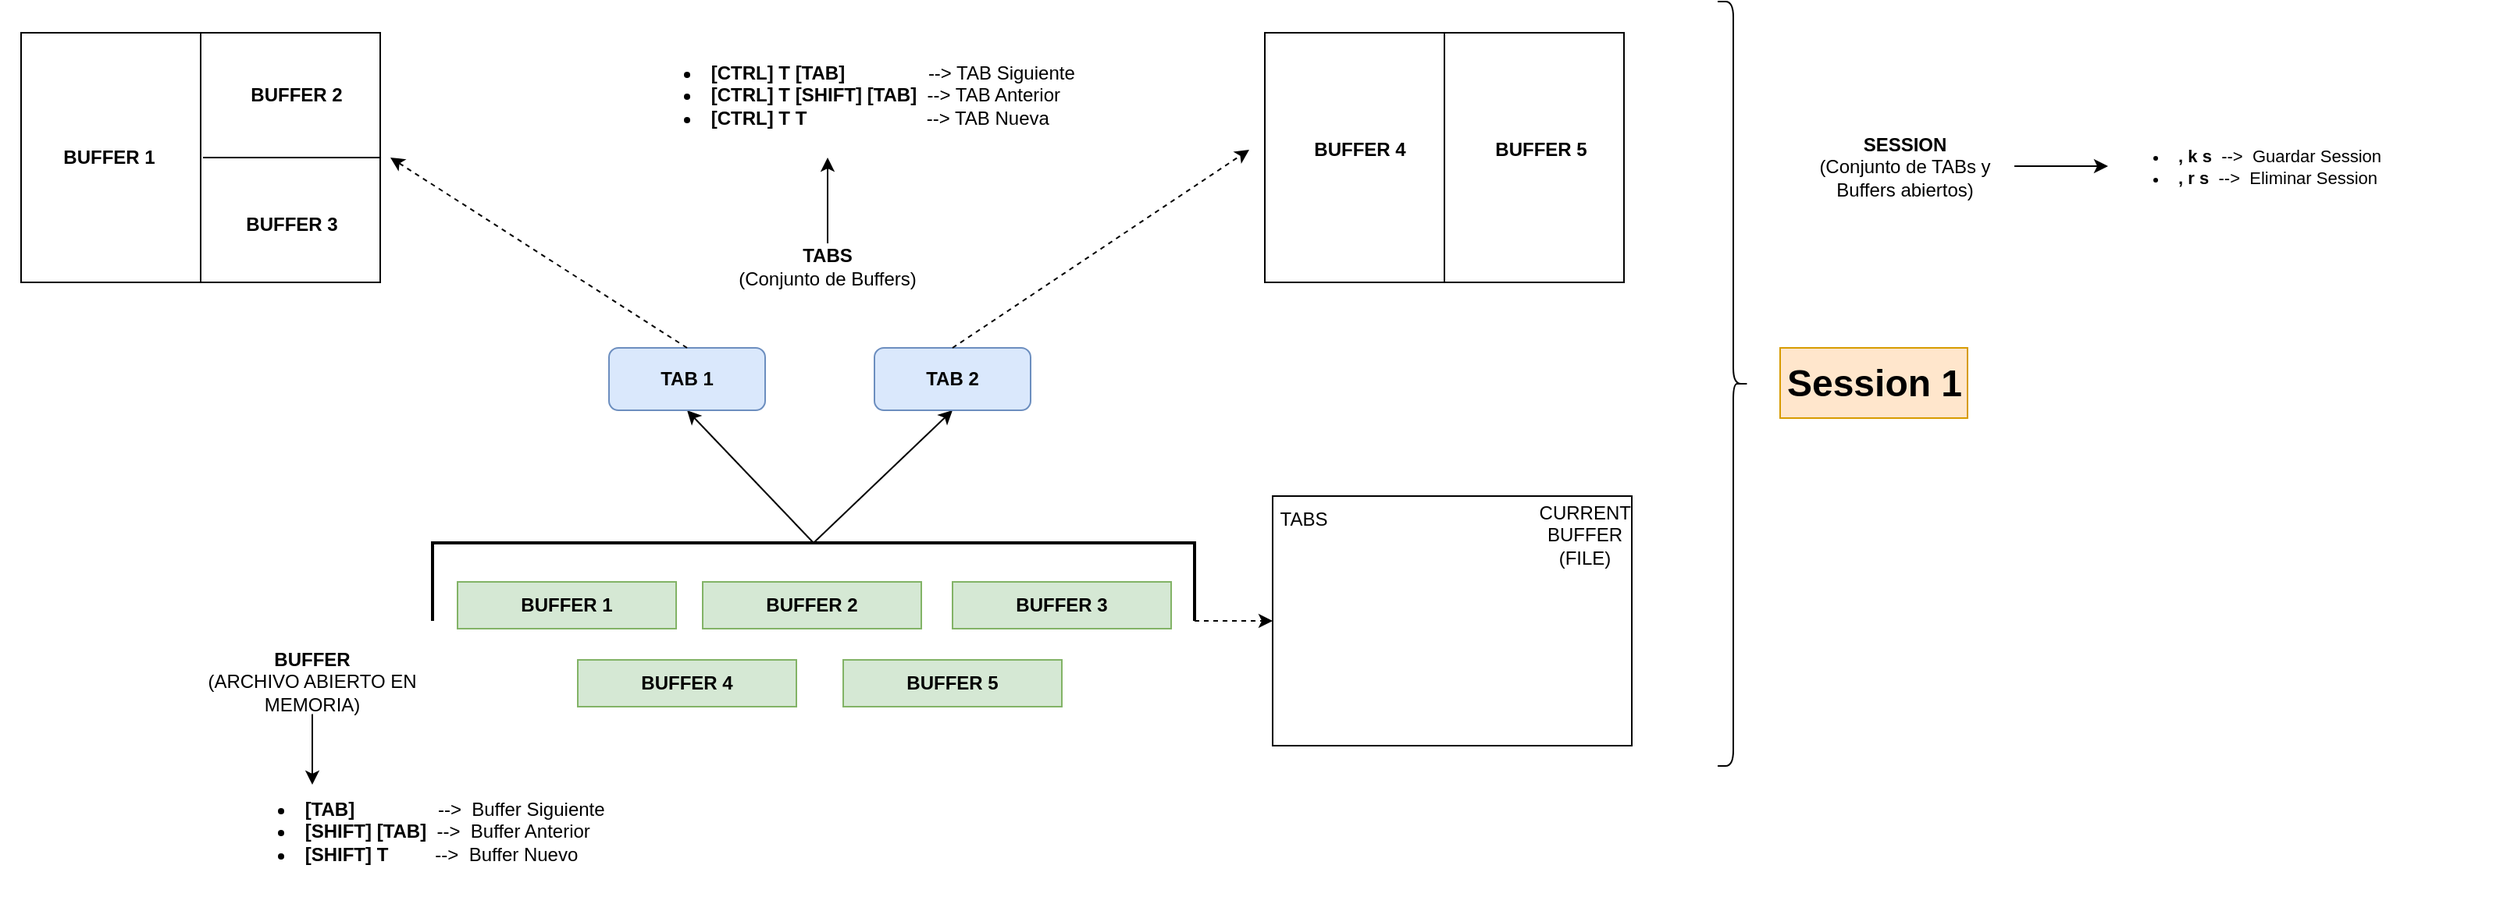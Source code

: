 <mxfile version="20.0.3" type="device"><diagram id="zB4sr5O8rqRqC5Dg_wLf" name="Page-1"><mxGraphModel dx="897" dy="559" grid="1" gridSize="10" guides="1" tooltips="1" connect="1" arrows="1" fold="1" page="1" pageScale="1" pageWidth="827" pageHeight="1169" math="0" shadow="0"><root><mxCell id="0"/><mxCell id="1" parent="0"/><mxCell id="D7wprRCxp99t7g1xdDNY-1" value="" style="rounded=0;whiteSpace=wrap;html=1;" parent="1" vertex="1"><mxGeometry x="845" y="347" width="230" height="160" as="geometry"/></mxCell><mxCell id="D7wprRCxp99t7g1xdDNY-2" value="&lt;div&gt;TABS&lt;/div&gt;" style="text;html=1;strokeColor=none;fillColor=none;align=center;verticalAlign=middle;whiteSpace=wrap;rounded=0;" parent="1" vertex="1"><mxGeometry x="835" y="347" width="60" height="30" as="geometry"/></mxCell><mxCell id="D7wprRCxp99t7g1xdDNY-3" value="&lt;div&gt;CURRENT BUFFER&lt;/div&gt;&lt;div&gt;(FILE)&lt;br&gt;&lt;/div&gt;" style="text;html=1;strokeColor=none;fillColor=none;align=center;verticalAlign=middle;whiteSpace=wrap;rounded=0;" parent="1" vertex="1"><mxGeometry x="1015" y="357" width="60" height="30" as="geometry"/></mxCell><mxCell id="D7wprRCxp99t7g1xdDNY-39" style="edgeStyle=none;rounded=0;orthogonalLoop=1;jettySize=auto;html=1;exitX=0.5;exitY=0.933;exitDx=0;exitDy=0;endArrow=classic;endFill=1;exitPerimeter=0;" parent="1" source="D7wprRCxp99t7g1xdDNY-4" edge="1"><mxGeometry relative="1" as="geometry"><mxPoint x="230" y="532" as="targetPoint"/></mxGeometry></mxCell><mxCell id="D7wprRCxp99t7g1xdDNY-4" value="&lt;div&gt;&lt;b&gt;BUFFER&lt;/b&gt;&lt;/div&gt;&lt;div&gt;(ARCHIVO ABIERTO EN MEMORIA)&lt;br&gt;&lt;/div&gt;" style="text;html=1;strokeColor=none;fillColor=none;align=center;verticalAlign=middle;whiteSpace=wrap;rounded=0;" parent="1" vertex="1"><mxGeometry x="160" y="442" width="140" height="48" as="geometry"/></mxCell><mxCell id="D7wprRCxp99t7g1xdDNY-15" style="rounded=0;orthogonalLoop=1;jettySize=auto;html=1;exitX=0;exitY=0.5;exitDx=0;exitDy=0;exitPerimeter=0;entryX=0.5;entryY=1;entryDx=0;entryDy=0;" parent="1" source="D7wprRCxp99t7g1xdDNY-9" target="D7wprRCxp99t7g1xdDNY-13" edge="1"><mxGeometry relative="1" as="geometry"/></mxCell><mxCell id="D7wprRCxp99t7g1xdDNY-16" style="edgeStyle=none;rounded=0;orthogonalLoop=1;jettySize=auto;html=1;exitX=0;exitY=0.5;exitDx=0;exitDy=0;exitPerimeter=0;entryX=0.5;entryY=1;entryDx=0;entryDy=0;" parent="1" source="D7wprRCxp99t7g1xdDNY-9" target="D7wprRCxp99t7g1xdDNY-14" edge="1"><mxGeometry relative="1" as="geometry"/></mxCell><mxCell id="D7wprRCxp99t7g1xdDNY-50" style="edgeStyle=none;rounded=0;orthogonalLoop=1;jettySize=auto;html=1;exitX=1;exitY=0;exitDx=0;exitDy=0;exitPerimeter=0;entryX=0;entryY=0.5;entryDx=0;entryDy=0;dashed=1;endArrow=classic;endFill=1;" parent="1" source="D7wprRCxp99t7g1xdDNY-9" target="D7wprRCxp99t7g1xdDNY-1" edge="1"><mxGeometry relative="1" as="geometry"/></mxCell><mxCell id="D7wprRCxp99t7g1xdDNY-9" value="" style="strokeWidth=2;html=1;shape=mxgraph.flowchart.annotation_1;align=left;pointerEvents=1;rotation=90;" parent="1" vertex="1"><mxGeometry x="526" y="158" width="50" height="488" as="geometry"/></mxCell><mxCell id="D7wprRCxp99t7g1xdDNY-10" value="&lt;div&gt;&lt;b&gt;BUFFER 1&lt;br&gt;&lt;/b&gt;&lt;/div&gt;" style="text;html=1;strokeColor=#82b366;fillColor=#d5e8d4;align=center;verticalAlign=middle;whiteSpace=wrap;rounded=0;" parent="1" vertex="1"><mxGeometry x="323" y="402" width="140" height="30" as="geometry"/></mxCell><mxCell id="D7wprRCxp99t7g1xdDNY-11" value="&lt;div&gt;&lt;b&gt;BUFFER 2&lt;br&gt;&lt;/b&gt;&lt;/div&gt;" style="text;html=1;strokeColor=#82b366;fillColor=#d5e8d4;align=center;verticalAlign=middle;whiteSpace=wrap;rounded=0;" parent="1" vertex="1"><mxGeometry x="480" y="402" width="140" height="30" as="geometry"/></mxCell><mxCell id="D7wprRCxp99t7g1xdDNY-12" value="&lt;div&gt;&lt;b&gt;BUFFER 3&lt;br&gt;&lt;/b&gt;&lt;/div&gt;" style="text;html=1;strokeColor=#82b366;fillColor=#d5e8d4;align=center;verticalAlign=middle;whiteSpace=wrap;rounded=0;" parent="1" vertex="1"><mxGeometry x="640" y="402" width="140" height="30" as="geometry"/></mxCell><mxCell id="D7wprRCxp99t7g1xdDNY-13" value="&lt;b&gt;TAB 1&lt;/b&gt;" style="rounded=1;whiteSpace=wrap;html=1;fillColor=#dae8fc;strokeColor=#6c8ebf;" parent="1" vertex="1"><mxGeometry x="420" y="252" width="100" height="40" as="geometry"/></mxCell><mxCell id="D7wprRCxp99t7g1xdDNY-14" value="&lt;b&gt;TAB 2&lt;/b&gt;" style="rounded=1;whiteSpace=wrap;html=1;fillColor=#dae8fc;strokeColor=#6c8ebf;" parent="1" vertex="1"><mxGeometry x="590" y="252" width="100" height="40" as="geometry"/></mxCell><mxCell id="D7wprRCxp99t7g1xdDNY-20" style="edgeStyle=none;rounded=0;orthogonalLoop=1;jettySize=auto;html=1;exitX=1;exitY=0.5;exitDx=0;exitDy=0;endArrow=none;endFill=0;" parent="1" source="D7wprRCxp99t7g1xdDNY-17" edge="1"><mxGeometry relative="1" as="geometry"><mxPoint x="160" y="130" as="targetPoint"/></mxGeometry></mxCell><mxCell id="D7wprRCxp99t7g1xdDNY-17" value="" style="rounded=0;whiteSpace=wrap;html=1;" parent="1" vertex="1"><mxGeometry x="43.5" y="50" width="230" height="160" as="geometry"/></mxCell><mxCell id="D7wprRCxp99t7g1xdDNY-19" style="edgeStyle=none;rounded=0;orthogonalLoop=1;jettySize=auto;html=1;exitX=0.5;exitY=0;exitDx=0;exitDy=0;entryX=0.5;entryY=1;entryDx=0;entryDy=0;endArrow=none;endFill=0;" parent="1" source="D7wprRCxp99t7g1xdDNY-17" target="D7wprRCxp99t7g1xdDNY-17" edge="1"><mxGeometry relative="1" as="geometry"/></mxCell><mxCell id="D7wprRCxp99t7g1xdDNY-21" style="edgeStyle=none;rounded=0;orthogonalLoop=1;jettySize=auto;html=1;exitX=1;exitY=0.5;exitDx=0;exitDy=0;endArrow=none;endFill=0;" parent="1" source="D7wprRCxp99t7g1xdDNY-17" edge="1"><mxGeometry relative="1" as="geometry"><mxPoint x="160" y="130" as="targetPoint"/></mxGeometry></mxCell><mxCell id="D7wprRCxp99t7g1xdDNY-22" value="&lt;div&gt;&lt;b&gt;BUFFER 1&lt;br&gt;&lt;/b&gt;&lt;/div&gt;" style="text;html=1;strokeColor=none;fillColor=none;align=center;verticalAlign=middle;whiteSpace=wrap;rounded=0;" parent="1" vertex="1"><mxGeometry x="30" y="115" width="140" height="30" as="geometry"/></mxCell><mxCell id="D7wprRCxp99t7g1xdDNY-23" value="&lt;div&gt;&lt;b&gt;BUFFER 2&lt;br&gt;&lt;/b&gt;&lt;/div&gt;" style="text;html=1;strokeColor=none;fillColor=none;align=center;verticalAlign=middle;whiteSpace=wrap;rounded=0;" parent="1" vertex="1"><mxGeometry x="150" y="75" width="140" height="30" as="geometry"/></mxCell><mxCell id="D7wprRCxp99t7g1xdDNY-24" value="&lt;div&gt;&lt;b&gt;BUFFER 3&lt;br&gt;&lt;/b&gt;&lt;/div&gt;" style="text;html=1;strokeColor=none;fillColor=none;align=center;verticalAlign=middle;whiteSpace=wrap;rounded=0;" parent="1" vertex="1"><mxGeometry x="147" y="158" width="140" height="30" as="geometry"/></mxCell><mxCell id="D7wprRCxp99t7g1xdDNY-25" style="edgeStyle=none;rounded=0;orthogonalLoop=1;jettySize=auto;html=1;exitX=1;exitY=0.5;exitDx=0;exitDy=0;endArrow=none;endFill=0;" parent="1" source="D7wprRCxp99t7g1xdDNY-26" edge="1"><mxGeometry relative="1" as="geometry"><mxPoint x="956.5" y="130" as="targetPoint"/></mxGeometry></mxCell><mxCell id="D7wprRCxp99t7g1xdDNY-26" value="" style="rounded=0;whiteSpace=wrap;html=1;" parent="1" vertex="1"><mxGeometry x="840" y="50" width="230" height="160" as="geometry"/></mxCell><mxCell id="D7wprRCxp99t7g1xdDNY-27" style="edgeStyle=none;rounded=0;orthogonalLoop=1;jettySize=auto;html=1;exitX=0.5;exitY=0;exitDx=0;exitDy=0;entryX=0.5;entryY=1;entryDx=0;entryDy=0;endArrow=none;endFill=0;" parent="1" source="D7wprRCxp99t7g1xdDNY-26" target="D7wprRCxp99t7g1xdDNY-26" edge="1"><mxGeometry relative="1" as="geometry"/></mxCell><mxCell id="D7wprRCxp99t7g1xdDNY-29" value="&lt;div&gt;&lt;b&gt;BUFFER 4&lt;br&gt;&lt;/b&gt;&lt;/div&gt;" style="text;html=1;strokeColor=none;fillColor=none;align=center;verticalAlign=middle;whiteSpace=wrap;rounded=0;" parent="1" vertex="1"><mxGeometry x="854.5" y="110" width="92" height="30" as="geometry"/></mxCell><mxCell id="D7wprRCxp99t7g1xdDNY-30" value="&lt;div&gt;&lt;b&gt;BUFFER 5&lt;/b&gt;&lt;/div&gt;" style="text;html=1;strokeColor=none;fillColor=none;align=center;verticalAlign=middle;whiteSpace=wrap;rounded=0;" parent="1" vertex="1"><mxGeometry x="946.5" y="110" width="140" height="30" as="geometry"/></mxCell><mxCell id="D7wprRCxp99t7g1xdDNY-32" value="&lt;div&gt;&lt;b&gt;BUFFER 4&lt;br&gt;&lt;/b&gt;&lt;/div&gt;" style="text;html=1;strokeColor=#82b366;fillColor=#d5e8d4;align=center;verticalAlign=middle;whiteSpace=wrap;rounded=0;" parent="1" vertex="1"><mxGeometry x="400" y="452" width="140" height="30" as="geometry"/></mxCell><mxCell id="D7wprRCxp99t7g1xdDNY-33" value="&lt;div&gt;&lt;b&gt;BUFFER 5&lt;br&gt;&lt;/b&gt;&lt;/div&gt;" style="text;html=1;strokeColor=#82b366;fillColor=#d5e8d4;align=center;verticalAlign=middle;whiteSpace=wrap;rounded=0;" parent="1" vertex="1"><mxGeometry x="570" y="452" width="140" height="30" as="geometry"/></mxCell><mxCell id="D7wprRCxp99t7g1xdDNY-36" value="" style="shape=curlyBracket;whiteSpace=wrap;html=1;rounded=1;flipH=1;rotation=0;" parent="1" vertex="1"><mxGeometry x="1130" y="30" width="20" height="490" as="geometry"/></mxCell><mxCell id="D7wprRCxp99t7g1xdDNY-37" value="Session 1" style="text;strokeColor=#d79b00;fillColor=#ffe6cc;html=1;fontSize=24;fontStyle=1;verticalAlign=middle;align=center;" parent="1" vertex="1"><mxGeometry x="1170" y="252" width="120" height="45" as="geometry"/></mxCell><mxCell id="D7wprRCxp99t7g1xdDNY-38" value="&lt;ul&gt;&lt;li&gt;&lt;b&gt;&amp;nbsp;[TAB]&lt;/b&gt;&amp;nbsp;&amp;nbsp;&amp;nbsp;&amp;nbsp;&amp;nbsp;&amp;nbsp;&amp;nbsp;&amp;nbsp;&amp;nbsp;&amp;nbsp;&amp;nbsp;&amp;nbsp;&amp;nbsp;&amp;nbsp;&amp;nbsp; --&amp;gt;&amp;nbsp; Buffer Siguiente&lt;br&gt;&lt;/li&gt;&lt;li&gt;&lt;b&gt;&amp;nbsp;[SHIFT] [TAB]&lt;/b&gt;&amp;nbsp; --&amp;gt;&amp;nbsp; Buffer Anterior&lt;br&gt;&lt;/li&gt;&lt;li&gt;&lt;b&gt;&amp;nbsp;[SHIFT] T&lt;/b&gt;&amp;nbsp;&amp;nbsp;&amp;nbsp;&amp;nbsp;&amp;nbsp;&amp;nbsp;&amp;nbsp;&amp;nbsp; --&amp;gt;&amp;nbsp; Buffer Nuevo&lt;/li&gt;&lt;/ul&gt;" style="text;strokeColor=none;fillColor=none;html=1;whiteSpace=wrap;verticalAlign=middle;overflow=hidden;" parent="1" vertex="1"><mxGeometry x="180" y="520" width="330" height="83" as="geometry"/></mxCell><mxCell id="D7wprRCxp99t7g1xdDNY-42" style="edgeStyle=none;rounded=0;orthogonalLoop=1;jettySize=auto;html=1;exitX=0.5;exitY=0;exitDx=0;exitDy=0;endArrow=classic;endFill=1;" parent="1" source="D7wprRCxp99t7g1xdDNY-40" edge="1"><mxGeometry relative="1" as="geometry"><mxPoint x="560" y="130" as="targetPoint"/></mxGeometry></mxCell><mxCell id="D7wprRCxp99t7g1xdDNY-40" value="&lt;div&gt;&lt;b&gt;TABS&lt;/b&gt;&lt;/div&gt;&lt;div&gt;(Conjunto de Buffers)&lt;br&gt;&lt;/div&gt;" style="text;html=1;strokeColor=none;fillColor=none;align=center;verticalAlign=middle;whiteSpace=wrap;rounded=0;" parent="1" vertex="1"><mxGeometry x="490" y="185" width="140" height="30" as="geometry"/></mxCell><mxCell id="D7wprRCxp99t7g1xdDNY-41" value="&lt;ul&gt;&lt;li&gt;&lt;b&gt;&amp;nbsp;[CTRL] T [TAB]&lt;/b&gt; &amp;nbsp;&amp;nbsp;&amp;nbsp;&amp;nbsp;&amp;nbsp;&amp;nbsp;&amp;nbsp;&amp;nbsp;&amp;nbsp;&amp;nbsp;&amp;nbsp;&amp;nbsp; &amp;nbsp; --&amp;gt; TAB Siguiente&lt;br&gt;&lt;/li&gt;&lt;li&gt;&amp;nbsp;&lt;b&gt;[CTRL] T [SHIFT] [TAB]&lt;/b&gt;&amp;nbsp; --&amp;gt; TAB Anterior&lt;br&gt;&lt;/li&gt;&lt;li&gt;&lt;b&gt;&amp;nbsp;[CTRL] T T&lt;/b&gt;&amp;nbsp;&amp;nbsp;&amp;nbsp; &amp;nbsp; &amp;nbsp;&amp;nbsp;&amp;nbsp;&amp;nbsp;&amp;nbsp;&amp;nbsp;&amp;nbsp;&amp;nbsp;&amp;nbsp;&amp;nbsp;&amp;nbsp;&amp;nbsp;&amp;nbsp;&amp;nbsp;&amp;nbsp;&amp;nbsp; --&amp;gt; TAB Nueva&lt;br&gt;&lt;/li&gt;&lt;/ul&gt;" style="text;strokeColor=none;fillColor=none;html=1;whiteSpace=wrap;verticalAlign=middle;overflow=hidden;" parent="1" vertex="1"><mxGeometry x="440" y="50" width="290" height="80" as="geometry"/></mxCell><mxCell id="D7wprRCxp99t7g1xdDNY-46" style="edgeStyle=none;rounded=0;orthogonalLoop=1;jettySize=auto;html=1;exitX=1;exitY=0.5;exitDx=0;exitDy=0;endArrow=classic;endFill=1;" parent="1" source="D7wprRCxp99t7g1xdDNY-43" target="D7wprRCxp99t7g1xdDNY-44" edge="1"><mxGeometry relative="1" as="geometry"/></mxCell><mxCell id="D7wprRCxp99t7g1xdDNY-43" value="&lt;div&gt;&lt;b&gt;SESSION&lt;/b&gt;&lt;br&gt;&lt;/div&gt;&lt;div&gt;(Conjunto de TABs y Buffers abiertos)&lt;br&gt;&lt;/div&gt;" style="text;html=1;align=center;verticalAlign=middle;whiteSpace=wrap;rounded=0;" parent="1" vertex="1"><mxGeometry x="1180" y="110" width="140" height="51" as="geometry"/></mxCell><mxCell id="D7wprRCxp99t7g1xdDNY-44" value="&lt;ul style=&quot;font-size: 11px&quot;&gt;&lt;li&gt;&lt;font style=&quot;font-size: 11px&quot;&gt;&lt;b&gt;&amp;nbsp;, k s&amp;nbsp;&lt;/b&gt; --&amp;gt;&amp;nbsp; Guardar Session&lt;br&gt;&lt;/font&gt;&lt;/li&gt;&lt;li&gt;&lt;font style=&quot;font-size: 11px&quot;&gt;&lt;b&gt;&amp;nbsp;, r s&amp;nbsp;&lt;/b&gt; --&amp;gt;&amp;nbsp; Eliminar Session&lt;br&gt;&lt;/font&gt;&lt;/li&gt;&lt;/ul&gt;" style="text;strokeColor=none;fillColor=none;html=1;whiteSpace=wrap;verticalAlign=middle;overflow=hidden;" parent="1" vertex="1"><mxGeometry x="1380" y="83.25" width="250" height="104.5" as="geometry"/></mxCell><mxCell id="D7wprRCxp99t7g1xdDNY-34" style="edgeStyle=none;rounded=0;orthogonalLoop=1;jettySize=auto;html=1;exitX=0.5;exitY=0;exitDx=0;exitDy=0;endArrow=classic;endFill=1;dashed=1;" parent="1" source="D7wprRCxp99t7g1xdDNY-13" edge="1"><mxGeometry relative="1" as="geometry"><mxPoint x="280" y="130" as="targetPoint"/></mxGeometry></mxCell><mxCell id="D7wprRCxp99t7g1xdDNY-35" style="edgeStyle=none;rounded=0;orthogonalLoop=1;jettySize=auto;html=1;exitX=0.5;exitY=0;exitDx=0;exitDy=0;endArrow=classic;endFill=1;dashed=1;" parent="1" source="D7wprRCxp99t7g1xdDNY-14" edge="1"><mxGeometry relative="1" as="geometry"><mxPoint x="830" y="125" as="targetPoint"/></mxGeometry></mxCell></root></mxGraphModel></diagram></mxfile>